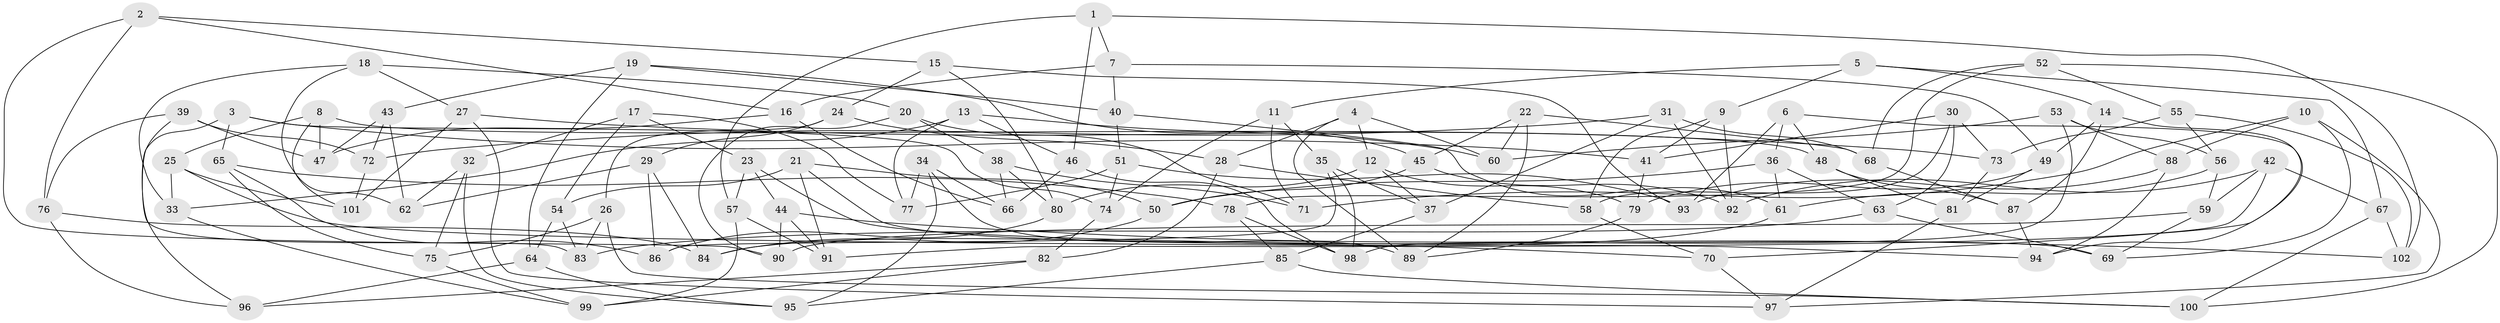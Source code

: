 // coarse degree distribution, {10: 0.0196078431372549, 8: 0.09803921568627451, 6: 0.13725490196078433, 5: 0.11764705882352941, 11: 0.0196078431372549, 4: 0.43137254901960786, 7: 0.11764705882352941, 9: 0.0392156862745098, 3: 0.0196078431372549}
// Generated by graph-tools (version 1.1) at 2025/20/03/04/25 18:20:38]
// undirected, 102 vertices, 204 edges
graph export_dot {
graph [start="1"]
  node [color=gray90,style=filled];
  1;
  2;
  3;
  4;
  5;
  6;
  7;
  8;
  9;
  10;
  11;
  12;
  13;
  14;
  15;
  16;
  17;
  18;
  19;
  20;
  21;
  22;
  23;
  24;
  25;
  26;
  27;
  28;
  29;
  30;
  31;
  32;
  33;
  34;
  35;
  36;
  37;
  38;
  39;
  40;
  41;
  42;
  43;
  44;
  45;
  46;
  47;
  48;
  49;
  50;
  51;
  52;
  53;
  54;
  55;
  56;
  57;
  58;
  59;
  60;
  61;
  62;
  63;
  64;
  65;
  66;
  67;
  68;
  69;
  70;
  71;
  72;
  73;
  74;
  75;
  76;
  77;
  78;
  79;
  80;
  81;
  82;
  83;
  84;
  85;
  86;
  87;
  88;
  89;
  90;
  91;
  92;
  93;
  94;
  95;
  96;
  97;
  98;
  99;
  100;
  101;
  102;
  1 -- 7;
  1 -- 57;
  1 -- 102;
  1 -- 46;
  2 -- 16;
  2 -- 76;
  2 -- 15;
  2 -- 90;
  3 -- 96;
  3 -- 65;
  3 -- 41;
  3 -- 74;
  4 -- 28;
  4 -- 12;
  4 -- 60;
  4 -- 89;
  5 -- 9;
  5 -- 67;
  5 -- 14;
  5 -- 11;
  6 -- 48;
  6 -- 93;
  6 -- 94;
  6 -- 36;
  7 -- 16;
  7 -- 49;
  7 -- 40;
  8 -- 48;
  8 -- 25;
  8 -- 47;
  8 -- 101;
  9 -- 41;
  9 -- 92;
  9 -- 58;
  10 -- 69;
  10 -- 88;
  10 -- 97;
  10 -- 71;
  11 -- 71;
  11 -- 35;
  11 -- 74;
  12 -- 37;
  12 -- 80;
  12 -- 79;
  13 -- 60;
  13 -- 77;
  13 -- 33;
  13 -- 46;
  14 -- 49;
  14 -- 70;
  14 -- 87;
  15 -- 93;
  15 -- 24;
  15 -- 80;
  16 -- 66;
  16 -- 47;
  17 -- 32;
  17 -- 54;
  17 -- 77;
  17 -- 23;
  18 -- 33;
  18 -- 20;
  18 -- 27;
  18 -- 62;
  19 -- 43;
  19 -- 64;
  19 -- 45;
  19 -- 40;
  20 -- 90;
  20 -- 71;
  20 -- 38;
  21 -- 91;
  21 -- 54;
  21 -- 50;
  21 -- 69;
  22 -- 45;
  22 -- 89;
  22 -- 68;
  22 -- 60;
  23 -- 94;
  23 -- 44;
  23 -- 57;
  24 -- 26;
  24 -- 28;
  24 -- 29;
  25 -- 101;
  25 -- 70;
  25 -- 33;
  26 -- 100;
  26 -- 75;
  26 -- 83;
  27 -- 101;
  27 -- 73;
  27 -- 97;
  28 -- 82;
  28 -- 58;
  29 -- 84;
  29 -- 86;
  29 -- 62;
  30 -- 58;
  30 -- 73;
  30 -- 41;
  30 -- 63;
  31 -- 37;
  31 -- 68;
  31 -- 92;
  31 -- 72;
  32 -- 62;
  32 -- 75;
  32 -- 95;
  33 -- 99;
  34 -- 77;
  34 -- 95;
  34 -- 66;
  34 -- 89;
  35 -- 37;
  35 -- 98;
  35 -- 86;
  36 -- 61;
  36 -- 63;
  36 -- 50;
  37 -- 85;
  38 -- 80;
  38 -- 71;
  38 -- 66;
  39 -- 72;
  39 -- 47;
  39 -- 83;
  39 -- 76;
  40 -- 61;
  40 -- 51;
  41 -- 79;
  42 -- 59;
  42 -- 92;
  42 -- 91;
  42 -- 67;
  43 -- 62;
  43 -- 72;
  43 -- 47;
  44 -- 90;
  44 -- 102;
  44 -- 91;
  45 -- 50;
  45 -- 92;
  46 -- 98;
  46 -- 66;
  48 -- 81;
  48 -- 87;
  49 -- 79;
  49 -- 81;
  50 -- 84;
  51 -- 93;
  51 -- 77;
  51 -- 74;
  52 -- 55;
  52 -- 68;
  52 -- 78;
  52 -- 100;
  53 -- 88;
  53 -- 60;
  53 -- 98;
  53 -- 56;
  54 -- 64;
  54 -- 83;
  55 -- 73;
  55 -- 102;
  55 -- 56;
  56 -- 61;
  56 -- 59;
  57 -- 91;
  57 -- 99;
  58 -- 70;
  59 -- 69;
  59 -- 90;
  61 -- 84;
  63 -- 69;
  63 -- 83;
  64 -- 96;
  64 -- 95;
  65 -- 78;
  65 -- 86;
  65 -- 75;
  67 -- 102;
  67 -- 100;
  68 -- 87;
  70 -- 97;
  72 -- 101;
  73 -- 81;
  74 -- 82;
  75 -- 99;
  76 -- 96;
  76 -- 84;
  78 -- 85;
  78 -- 98;
  79 -- 89;
  80 -- 86;
  81 -- 97;
  82 -- 96;
  82 -- 99;
  85 -- 100;
  85 -- 95;
  87 -- 94;
  88 -- 93;
  88 -- 94;
}
